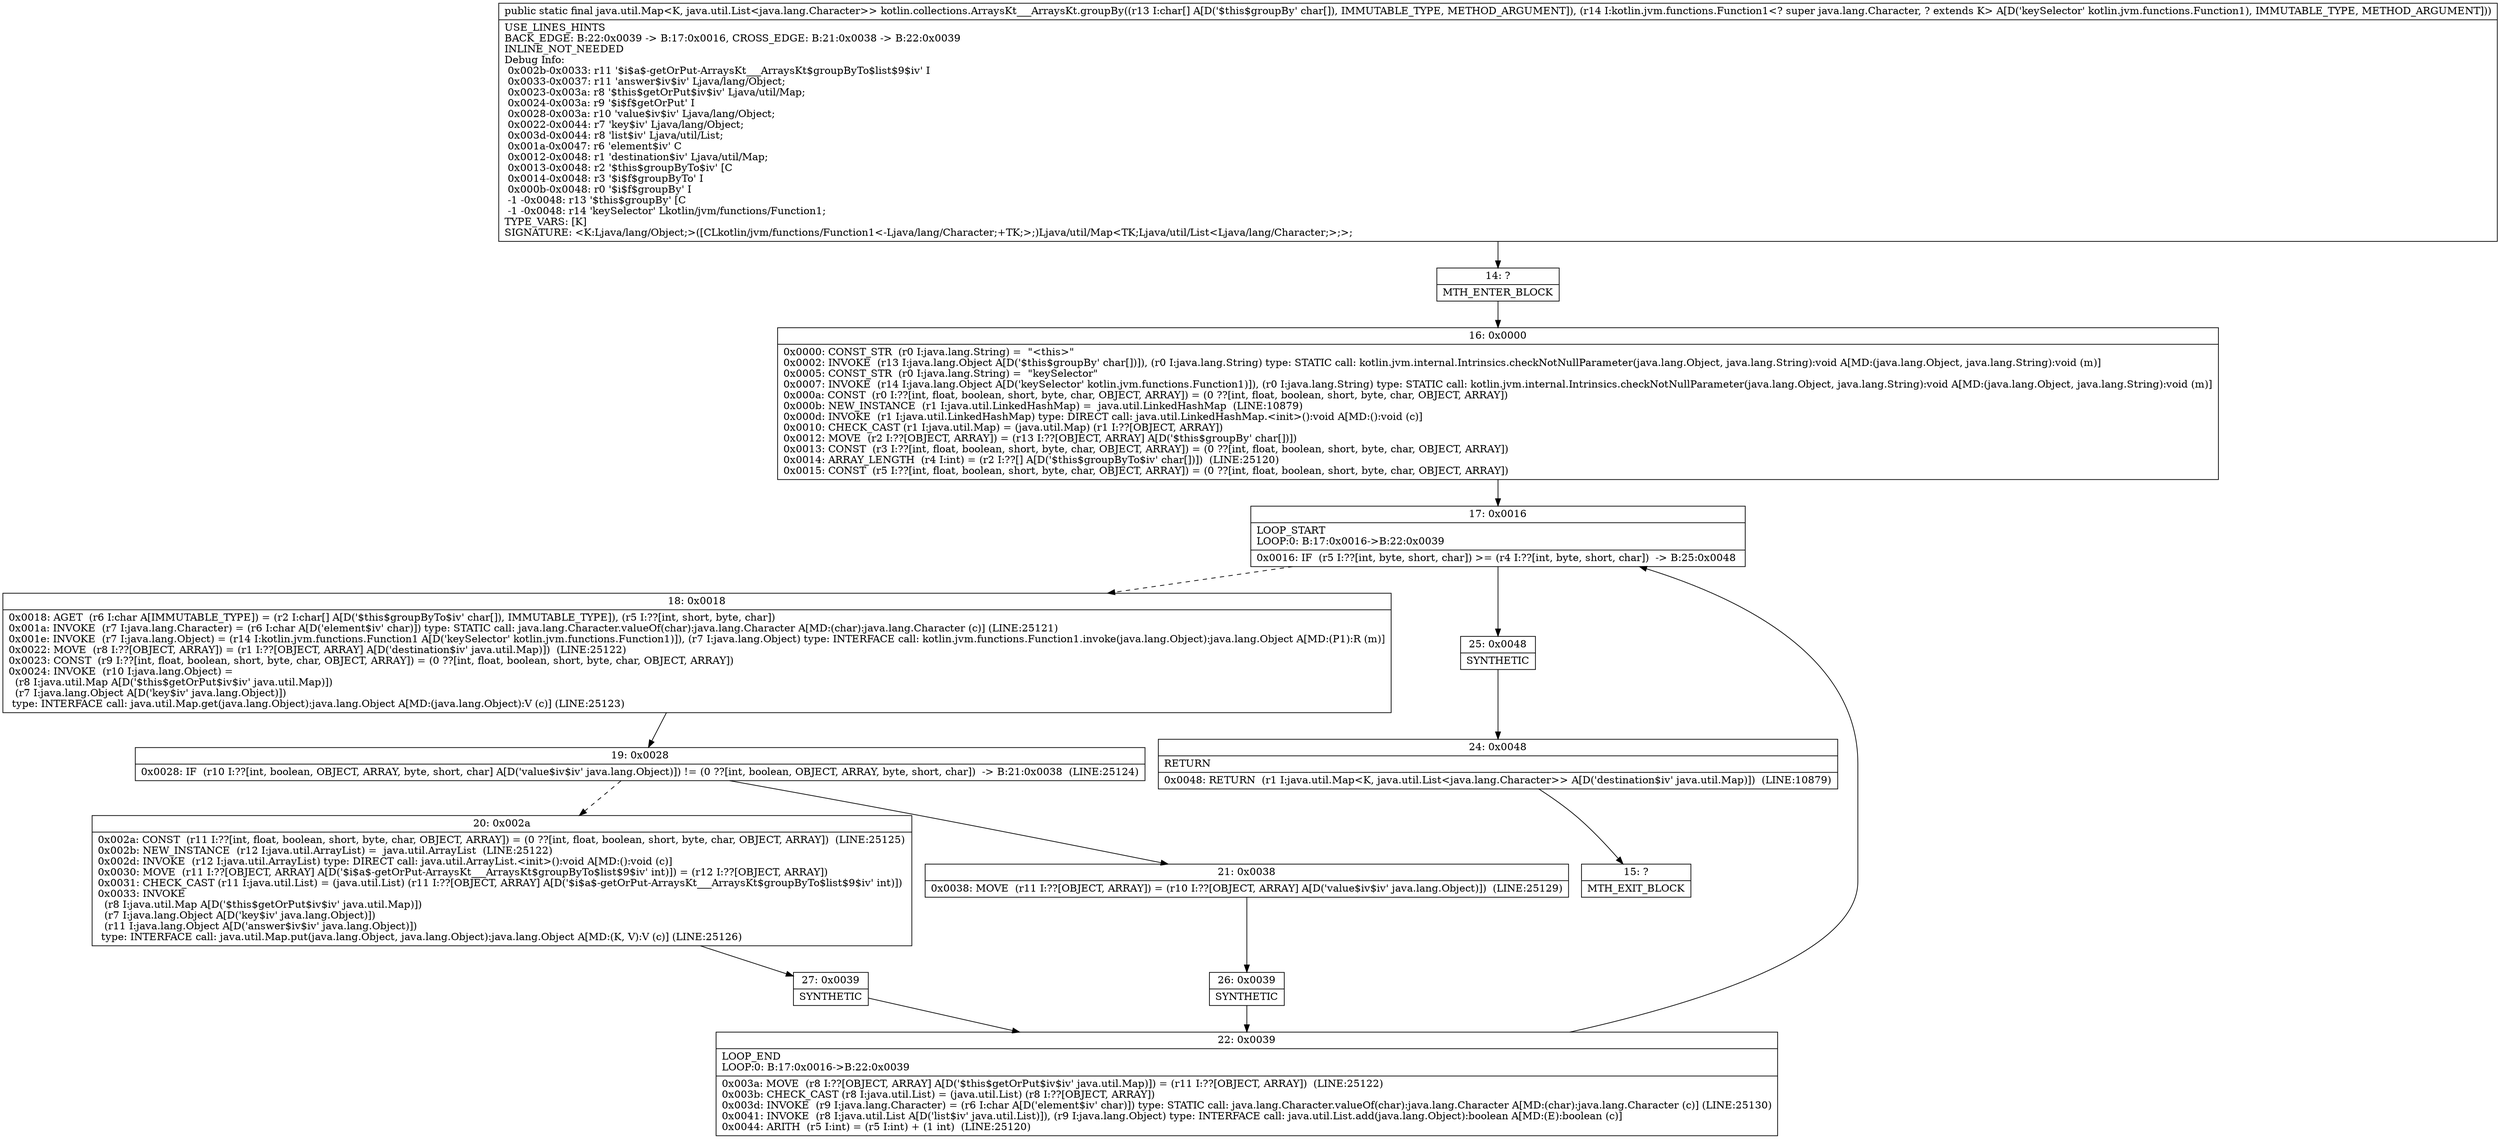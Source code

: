 digraph "CFG forkotlin.collections.ArraysKt___ArraysKt.groupBy([CLkotlin\/jvm\/functions\/Function1;)Ljava\/util\/Map;" {
Node_14 [shape=record,label="{14\:\ ?|MTH_ENTER_BLOCK\l}"];
Node_16 [shape=record,label="{16\:\ 0x0000|0x0000: CONST_STR  (r0 I:java.lang.String) =  \"\<this\>\" \l0x0002: INVOKE  (r13 I:java.lang.Object A[D('$this$groupBy' char[])]), (r0 I:java.lang.String) type: STATIC call: kotlin.jvm.internal.Intrinsics.checkNotNullParameter(java.lang.Object, java.lang.String):void A[MD:(java.lang.Object, java.lang.String):void (m)]\l0x0005: CONST_STR  (r0 I:java.lang.String) =  \"keySelector\" \l0x0007: INVOKE  (r14 I:java.lang.Object A[D('keySelector' kotlin.jvm.functions.Function1)]), (r0 I:java.lang.String) type: STATIC call: kotlin.jvm.internal.Intrinsics.checkNotNullParameter(java.lang.Object, java.lang.String):void A[MD:(java.lang.Object, java.lang.String):void (m)]\l0x000a: CONST  (r0 I:??[int, float, boolean, short, byte, char, OBJECT, ARRAY]) = (0 ??[int, float, boolean, short, byte, char, OBJECT, ARRAY]) \l0x000b: NEW_INSTANCE  (r1 I:java.util.LinkedHashMap) =  java.util.LinkedHashMap  (LINE:10879)\l0x000d: INVOKE  (r1 I:java.util.LinkedHashMap) type: DIRECT call: java.util.LinkedHashMap.\<init\>():void A[MD:():void (c)]\l0x0010: CHECK_CAST (r1 I:java.util.Map) = (java.util.Map) (r1 I:??[OBJECT, ARRAY]) \l0x0012: MOVE  (r2 I:??[OBJECT, ARRAY]) = (r13 I:??[OBJECT, ARRAY] A[D('$this$groupBy' char[])]) \l0x0013: CONST  (r3 I:??[int, float, boolean, short, byte, char, OBJECT, ARRAY]) = (0 ??[int, float, boolean, short, byte, char, OBJECT, ARRAY]) \l0x0014: ARRAY_LENGTH  (r4 I:int) = (r2 I:??[] A[D('$this$groupByTo$iv' char[])])  (LINE:25120)\l0x0015: CONST  (r5 I:??[int, float, boolean, short, byte, char, OBJECT, ARRAY]) = (0 ??[int, float, boolean, short, byte, char, OBJECT, ARRAY]) \l}"];
Node_17 [shape=record,label="{17\:\ 0x0016|LOOP_START\lLOOP:0: B:17:0x0016\-\>B:22:0x0039\l|0x0016: IF  (r5 I:??[int, byte, short, char]) \>= (r4 I:??[int, byte, short, char])  \-\> B:25:0x0048 \l}"];
Node_18 [shape=record,label="{18\:\ 0x0018|0x0018: AGET  (r6 I:char A[IMMUTABLE_TYPE]) = (r2 I:char[] A[D('$this$groupByTo$iv' char[]), IMMUTABLE_TYPE]), (r5 I:??[int, short, byte, char]) \l0x001a: INVOKE  (r7 I:java.lang.Character) = (r6 I:char A[D('element$iv' char)]) type: STATIC call: java.lang.Character.valueOf(char):java.lang.Character A[MD:(char):java.lang.Character (c)] (LINE:25121)\l0x001e: INVOKE  (r7 I:java.lang.Object) = (r14 I:kotlin.jvm.functions.Function1 A[D('keySelector' kotlin.jvm.functions.Function1)]), (r7 I:java.lang.Object) type: INTERFACE call: kotlin.jvm.functions.Function1.invoke(java.lang.Object):java.lang.Object A[MD:(P1):R (m)]\l0x0022: MOVE  (r8 I:??[OBJECT, ARRAY]) = (r1 I:??[OBJECT, ARRAY] A[D('destination$iv' java.util.Map)])  (LINE:25122)\l0x0023: CONST  (r9 I:??[int, float, boolean, short, byte, char, OBJECT, ARRAY]) = (0 ??[int, float, boolean, short, byte, char, OBJECT, ARRAY]) \l0x0024: INVOKE  (r10 I:java.lang.Object) = \l  (r8 I:java.util.Map A[D('$this$getOrPut$iv$iv' java.util.Map)])\l  (r7 I:java.lang.Object A[D('key$iv' java.lang.Object)])\l type: INTERFACE call: java.util.Map.get(java.lang.Object):java.lang.Object A[MD:(java.lang.Object):V (c)] (LINE:25123)\l}"];
Node_19 [shape=record,label="{19\:\ 0x0028|0x0028: IF  (r10 I:??[int, boolean, OBJECT, ARRAY, byte, short, char] A[D('value$iv$iv' java.lang.Object)]) != (0 ??[int, boolean, OBJECT, ARRAY, byte, short, char])  \-\> B:21:0x0038  (LINE:25124)\l}"];
Node_20 [shape=record,label="{20\:\ 0x002a|0x002a: CONST  (r11 I:??[int, float, boolean, short, byte, char, OBJECT, ARRAY]) = (0 ??[int, float, boolean, short, byte, char, OBJECT, ARRAY])  (LINE:25125)\l0x002b: NEW_INSTANCE  (r12 I:java.util.ArrayList) =  java.util.ArrayList  (LINE:25122)\l0x002d: INVOKE  (r12 I:java.util.ArrayList) type: DIRECT call: java.util.ArrayList.\<init\>():void A[MD:():void (c)]\l0x0030: MOVE  (r11 I:??[OBJECT, ARRAY] A[D('$i$a$\-getOrPut\-ArraysKt___ArraysKt$groupByTo$list$9$iv' int)]) = (r12 I:??[OBJECT, ARRAY]) \l0x0031: CHECK_CAST (r11 I:java.util.List) = (java.util.List) (r11 I:??[OBJECT, ARRAY] A[D('$i$a$\-getOrPut\-ArraysKt___ArraysKt$groupByTo$list$9$iv' int)]) \l0x0033: INVOKE  \l  (r8 I:java.util.Map A[D('$this$getOrPut$iv$iv' java.util.Map)])\l  (r7 I:java.lang.Object A[D('key$iv' java.lang.Object)])\l  (r11 I:java.lang.Object A[D('answer$iv$iv' java.lang.Object)])\l type: INTERFACE call: java.util.Map.put(java.lang.Object, java.lang.Object):java.lang.Object A[MD:(K, V):V (c)] (LINE:25126)\l}"];
Node_27 [shape=record,label="{27\:\ 0x0039|SYNTHETIC\l}"];
Node_22 [shape=record,label="{22\:\ 0x0039|LOOP_END\lLOOP:0: B:17:0x0016\-\>B:22:0x0039\l|0x003a: MOVE  (r8 I:??[OBJECT, ARRAY] A[D('$this$getOrPut$iv$iv' java.util.Map)]) = (r11 I:??[OBJECT, ARRAY])  (LINE:25122)\l0x003b: CHECK_CAST (r8 I:java.util.List) = (java.util.List) (r8 I:??[OBJECT, ARRAY]) \l0x003d: INVOKE  (r9 I:java.lang.Character) = (r6 I:char A[D('element$iv' char)]) type: STATIC call: java.lang.Character.valueOf(char):java.lang.Character A[MD:(char):java.lang.Character (c)] (LINE:25130)\l0x0041: INVOKE  (r8 I:java.util.List A[D('list$iv' java.util.List)]), (r9 I:java.lang.Object) type: INTERFACE call: java.util.List.add(java.lang.Object):boolean A[MD:(E):boolean (c)]\l0x0044: ARITH  (r5 I:int) = (r5 I:int) + (1 int)  (LINE:25120)\l}"];
Node_21 [shape=record,label="{21\:\ 0x0038|0x0038: MOVE  (r11 I:??[OBJECT, ARRAY]) = (r10 I:??[OBJECT, ARRAY] A[D('value$iv$iv' java.lang.Object)])  (LINE:25129)\l}"];
Node_26 [shape=record,label="{26\:\ 0x0039|SYNTHETIC\l}"];
Node_25 [shape=record,label="{25\:\ 0x0048|SYNTHETIC\l}"];
Node_24 [shape=record,label="{24\:\ 0x0048|RETURN\l|0x0048: RETURN  (r1 I:java.util.Map\<K, java.util.List\<java.lang.Character\>\> A[D('destination$iv' java.util.Map)])  (LINE:10879)\l}"];
Node_15 [shape=record,label="{15\:\ ?|MTH_EXIT_BLOCK\l}"];
MethodNode[shape=record,label="{public static final java.util.Map\<K, java.util.List\<java.lang.Character\>\> kotlin.collections.ArraysKt___ArraysKt.groupBy((r13 I:char[] A[D('$this$groupBy' char[]), IMMUTABLE_TYPE, METHOD_ARGUMENT]), (r14 I:kotlin.jvm.functions.Function1\<? super java.lang.Character, ? extends K\> A[D('keySelector' kotlin.jvm.functions.Function1), IMMUTABLE_TYPE, METHOD_ARGUMENT]))  | USE_LINES_HINTS\lBACK_EDGE: B:22:0x0039 \-\> B:17:0x0016, CROSS_EDGE: B:21:0x0038 \-\> B:22:0x0039\lINLINE_NOT_NEEDED\lDebug Info:\l  0x002b\-0x0033: r11 '$i$a$\-getOrPut\-ArraysKt___ArraysKt$groupByTo$list$9$iv' I\l  0x0033\-0x0037: r11 'answer$iv$iv' Ljava\/lang\/Object;\l  0x0023\-0x003a: r8 '$this$getOrPut$iv$iv' Ljava\/util\/Map;\l  0x0024\-0x003a: r9 '$i$f$getOrPut' I\l  0x0028\-0x003a: r10 'value$iv$iv' Ljava\/lang\/Object;\l  0x0022\-0x0044: r7 'key$iv' Ljava\/lang\/Object;\l  0x003d\-0x0044: r8 'list$iv' Ljava\/util\/List;\l  0x001a\-0x0047: r6 'element$iv' C\l  0x0012\-0x0048: r1 'destination$iv' Ljava\/util\/Map;\l  0x0013\-0x0048: r2 '$this$groupByTo$iv' [C\l  0x0014\-0x0048: r3 '$i$f$groupByTo' I\l  0x000b\-0x0048: r0 '$i$f$groupBy' I\l  \-1 \-0x0048: r13 '$this$groupBy' [C\l  \-1 \-0x0048: r14 'keySelector' Lkotlin\/jvm\/functions\/Function1;\lTYPE_VARS: [K]\lSIGNATURE: \<K:Ljava\/lang\/Object;\>([CLkotlin\/jvm\/functions\/Function1\<\-Ljava\/lang\/Character;+TK;\>;)Ljava\/util\/Map\<TK;Ljava\/util\/List\<Ljava\/lang\/Character;\>;\>;\l}"];
MethodNode -> Node_14;Node_14 -> Node_16;
Node_16 -> Node_17;
Node_17 -> Node_18[style=dashed];
Node_17 -> Node_25;
Node_18 -> Node_19;
Node_19 -> Node_20[style=dashed];
Node_19 -> Node_21;
Node_20 -> Node_27;
Node_27 -> Node_22;
Node_22 -> Node_17;
Node_21 -> Node_26;
Node_26 -> Node_22;
Node_25 -> Node_24;
Node_24 -> Node_15;
}

